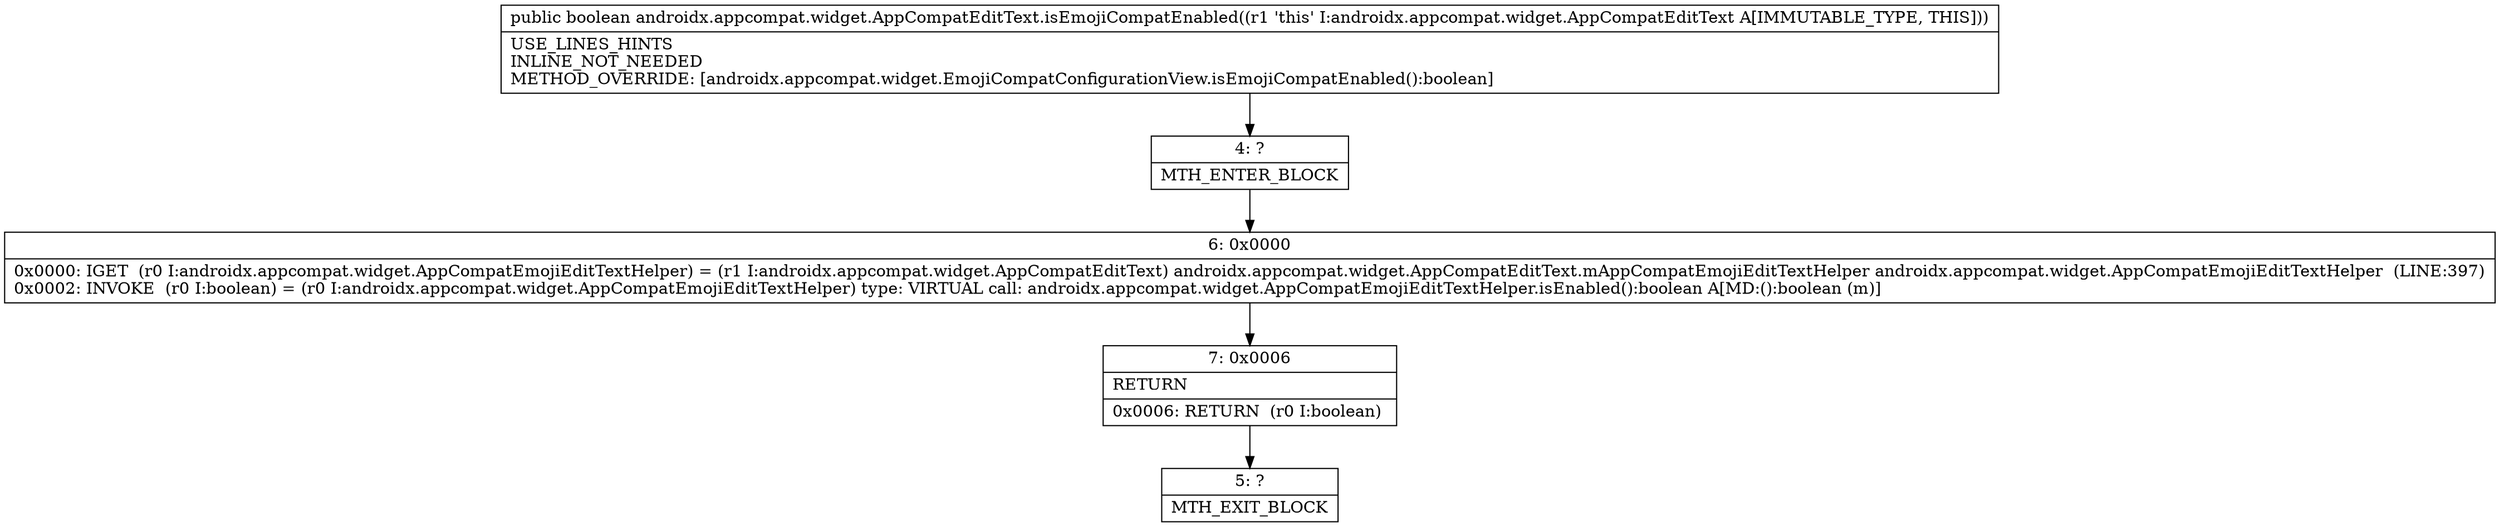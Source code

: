 digraph "CFG forandroidx.appcompat.widget.AppCompatEditText.isEmojiCompatEnabled()Z" {
Node_4 [shape=record,label="{4\:\ ?|MTH_ENTER_BLOCK\l}"];
Node_6 [shape=record,label="{6\:\ 0x0000|0x0000: IGET  (r0 I:androidx.appcompat.widget.AppCompatEmojiEditTextHelper) = (r1 I:androidx.appcompat.widget.AppCompatEditText) androidx.appcompat.widget.AppCompatEditText.mAppCompatEmojiEditTextHelper androidx.appcompat.widget.AppCompatEmojiEditTextHelper  (LINE:397)\l0x0002: INVOKE  (r0 I:boolean) = (r0 I:androidx.appcompat.widget.AppCompatEmojiEditTextHelper) type: VIRTUAL call: androidx.appcompat.widget.AppCompatEmojiEditTextHelper.isEnabled():boolean A[MD:():boolean (m)]\l}"];
Node_7 [shape=record,label="{7\:\ 0x0006|RETURN\l|0x0006: RETURN  (r0 I:boolean) \l}"];
Node_5 [shape=record,label="{5\:\ ?|MTH_EXIT_BLOCK\l}"];
MethodNode[shape=record,label="{public boolean androidx.appcompat.widget.AppCompatEditText.isEmojiCompatEnabled((r1 'this' I:androidx.appcompat.widget.AppCompatEditText A[IMMUTABLE_TYPE, THIS]))  | USE_LINES_HINTS\lINLINE_NOT_NEEDED\lMETHOD_OVERRIDE: [androidx.appcompat.widget.EmojiCompatConfigurationView.isEmojiCompatEnabled():boolean]\l}"];
MethodNode -> Node_4;Node_4 -> Node_6;
Node_6 -> Node_7;
Node_7 -> Node_5;
}


